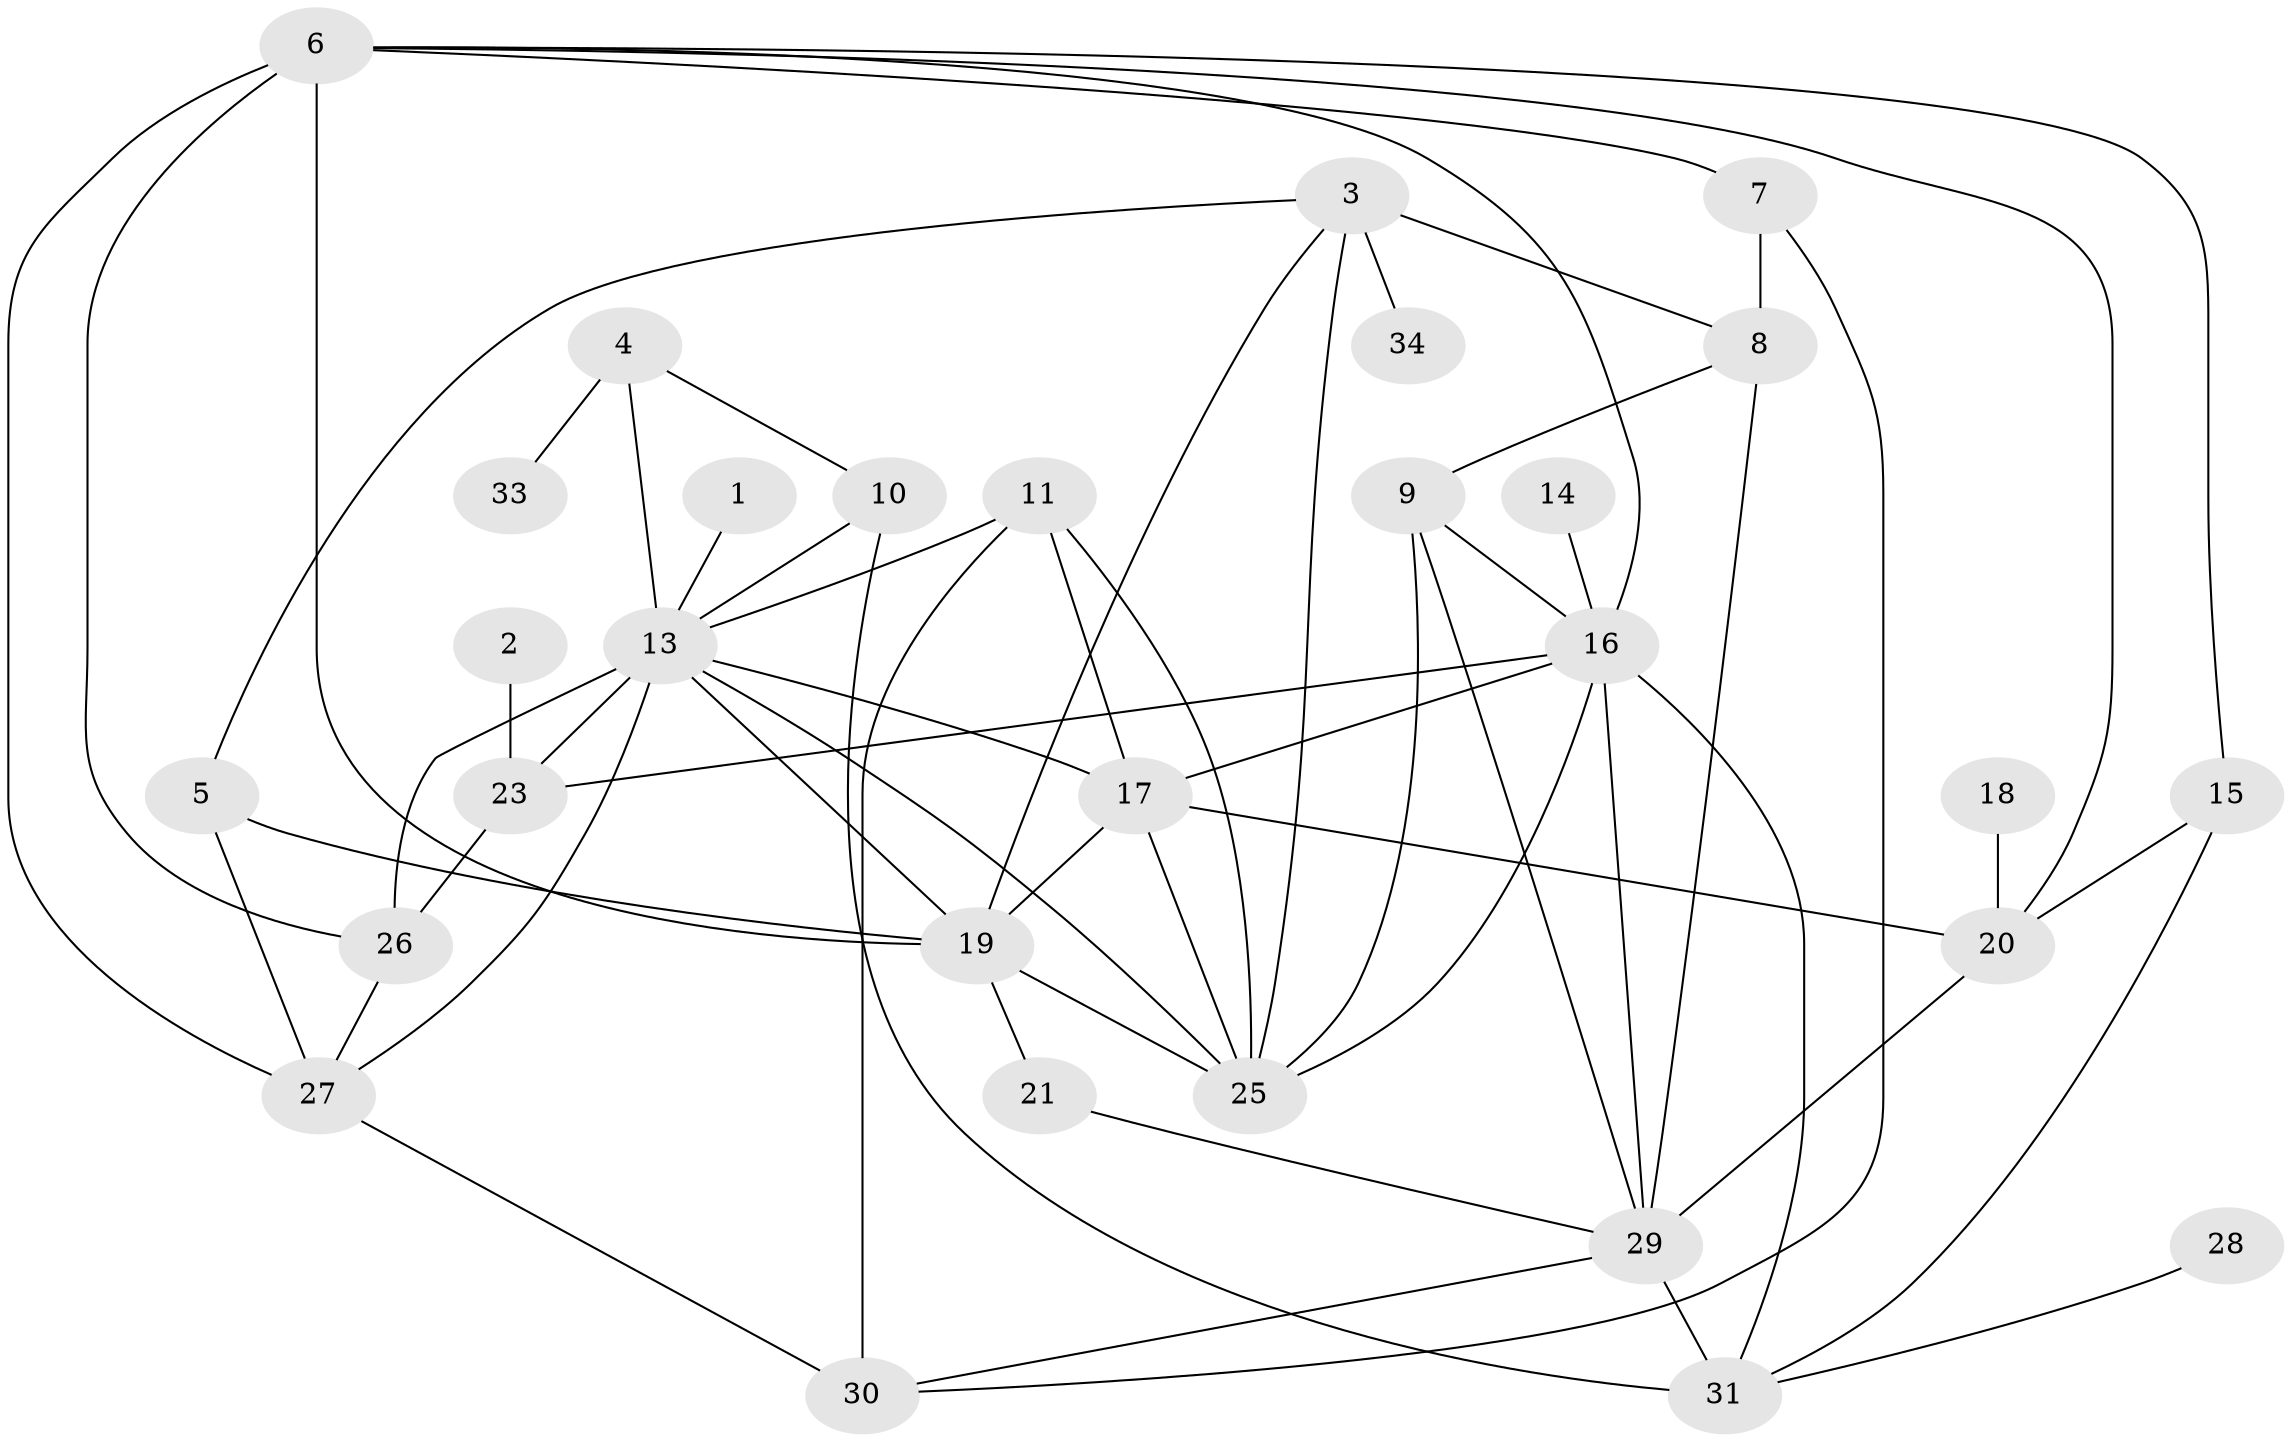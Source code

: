 // original degree distribution, {1: 0.18181818181818182, 5: 0.14545454545454545, 3: 0.2727272727272727, 7: 0.01818181818181818, 2: 0.09090909090909091, 8: 0.05454545454545454, 4: 0.10909090909090909, 6: 0.05454545454545454, 0: 0.07272727272727272}
// Generated by graph-tools (version 1.1) at 2025/35/03/04/25 23:35:50]
// undirected, 30 vertices, 60 edges
graph export_dot {
  node [color=gray90,style=filled];
  1;
  2;
  3;
  4;
  5;
  6;
  7;
  8;
  9;
  10;
  11;
  13;
  14;
  15;
  16;
  17;
  18;
  19;
  20;
  21;
  23;
  25;
  26;
  27;
  28;
  29;
  30;
  31;
  33;
  34;
  1 -- 13 [weight=1.0];
  2 -- 23 [weight=1.0];
  3 -- 5 [weight=1.0];
  3 -- 8 [weight=1.0];
  3 -- 19 [weight=1.0];
  3 -- 25 [weight=1.0];
  3 -- 34 [weight=2.0];
  4 -- 10 [weight=1.0];
  4 -- 13 [weight=1.0];
  4 -- 33 [weight=1.0];
  5 -- 19 [weight=1.0];
  5 -- 27 [weight=1.0];
  6 -- 7 [weight=1.0];
  6 -- 15 [weight=1.0];
  6 -- 16 [weight=1.0];
  6 -- 19 [weight=2.0];
  6 -- 20 [weight=1.0];
  6 -- 26 [weight=1.0];
  6 -- 27 [weight=2.0];
  7 -- 8 [weight=1.0];
  7 -- 30 [weight=1.0];
  8 -- 9 [weight=1.0];
  8 -- 29 [weight=1.0];
  9 -- 16 [weight=1.0];
  9 -- 25 [weight=1.0];
  9 -- 29 [weight=2.0];
  10 -- 13 [weight=1.0];
  10 -- 31 [weight=1.0];
  11 -- 13 [weight=1.0];
  11 -- 17 [weight=1.0];
  11 -- 25 [weight=1.0];
  11 -- 30 [weight=2.0];
  13 -- 17 [weight=1.0];
  13 -- 19 [weight=1.0];
  13 -- 23 [weight=1.0];
  13 -- 25 [weight=1.0];
  13 -- 26 [weight=2.0];
  13 -- 27 [weight=1.0];
  14 -- 16 [weight=1.0];
  15 -- 20 [weight=1.0];
  15 -- 31 [weight=1.0];
  16 -- 17 [weight=1.0];
  16 -- 23 [weight=1.0];
  16 -- 25 [weight=1.0];
  16 -- 29 [weight=2.0];
  16 -- 31 [weight=1.0];
  17 -- 19 [weight=1.0];
  17 -- 20 [weight=1.0];
  17 -- 25 [weight=1.0];
  18 -- 20 [weight=1.0];
  19 -- 21 [weight=1.0];
  19 -- 25 [weight=1.0];
  20 -- 29 [weight=1.0];
  21 -- 29 [weight=1.0];
  23 -- 26 [weight=1.0];
  26 -- 27 [weight=1.0];
  27 -- 30 [weight=1.0];
  28 -- 31 [weight=1.0];
  29 -- 30 [weight=1.0];
  29 -- 31 [weight=2.0];
}
